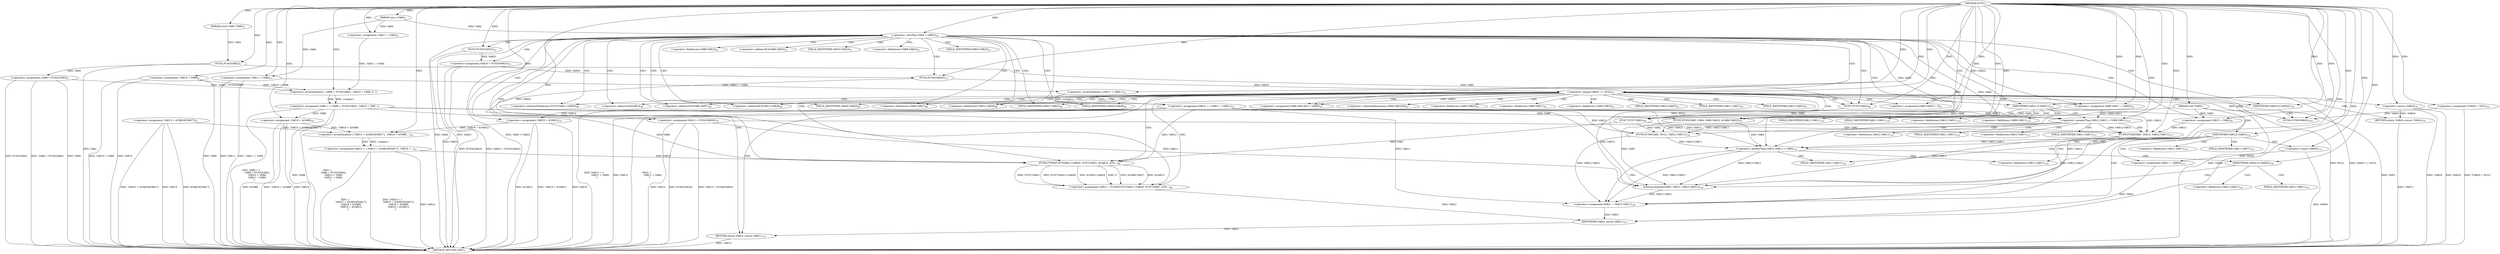 digraph "FUN1" {  
"8" [label = <(METHOD,FUN1)<SUB>1</SUB>> ]
"203" [label = <(METHOD_RETURN,VAR1)<SUB>1</SUB>> ]
"9" [label = <(PARAM,struct VAR2 *VAR2)<SUB>1</SUB>> ]
"10" [label = <(PARAM,void *VAR3)<SUB>1</SUB>> ]
"11" [label = <(PARAM,size_t VAR4)<SUB>1</SUB>> ]
"15" [label = <(&lt;operator&gt;.assignment,VAR8 = {
 		.VAR9 = FUN2(VAR2),
 		.VAR10 = VAR...)<SUB>7</SUB>> ]
"32" [label = <(&lt;operator&gt;.assignment,VAR12 = {
		.VAR11 = VAR4,
	})<SUB>12</SUB>> ]
"41" [label = <(&lt;operator&gt;.assignment,VAR14 = {
		.VAR15 = &amp;VAR16[VAR17],
 		.VAR18 =...)<SUB>16</SUB>> ]
"62" [label = <(&lt;operator&gt;.assignment,*VAR20 = NULL)<SUB>22</SUB>> ]
"119" [label = <(&lt;operator&gt;.assignment,VAR21 = FUN6(FUN7(VAR2)-&gt;VAR26, FUN7(VAR2), &amp;VA...)<SUB>86</SUB>> ]
"190" [label = <(&lt;operator&gt;.assignment,VAR21 = VAR12.VAR11)<SUB>149</SUB>> ]
"201" [label = <(RETURN,return VAR21;,return VAR21;)<SUB>167</SUB>> ]
"67" [label = <(&lt;operator&gt;.lessThan,VAR4 &lt; VAR22)<SUB>29</SUB>> ]
"140" [label = <(IDENTIFIER,VAR21,if (VAR21))<SUB>111</SUB>> ]
"144" [label = <(&lt;operator&gt;.greaterThan,VAR12.VAR11 &gt; VAR8.VAR11)<SUB>114</SUB>> ]
"167" [label = <(IDENTIFIER,VAR3,if (VAR3))<SUB>132</SUB>> ]
"197" [label = <(IDENTIFIER,VAR20,if (VAR20))<SUB>154</SUB>> ]
"202" [label = <(IDENTIFIER,VAR21,return VAR21;)<SUB>167</SUB>> ]
"17" [label = <(&lt;operator&gt;.arrayInitializer,{
 		.VAR9 = FUN2(VAR2),
 		.VAR10 = VAR6,
		.V...)<SUB>7</SUB>> ]
"34" [label = <(&lt;operator&gt;.arrayInitializer,{
		.VAR11 = VAR4,
	})<SUB>12</SUB>> ]
"43" [label = <(&lt;operator&gt;.arrayInitializer,{
		.VAR15 = &amp;VAR16[VAR17],
 		.VAR18 = &amp;VAR8,
...)<SUB>16</SUB>> ]
"71" [label = <(&lt;operator&gt;.assignment,VAR20 = FUN3(VAR23))<SUB>33</SUB>> ]
"75" [label = <(&lt;operator&gt;.assignment,VAR13 = FUN4(VAR20))<SUB>35</SUB>> ]
"87" [label = <(&lt;operator&gt;.assignment,VAR8.VAR10[0] = VAR20)<SUB>41</SUB>> ]
"94" [label = <(&lt;operator&gt;.assignment,VAR8.VAR25 = 0)<SUB>43</SUB>> ]
"99" [label = <(&lt;operator&gt;.assignment,VAR8.VAR11 = VAR22)<SUB>45</SUB>> ]
"121" [label = <(FUN6,FUN6(FUN7(VAR2)-&gt;VAR26, FUN7(VAR2), &amp;VAR14, &amp;VA...)<SUB>86</SUB>> ]
"152" [label = <(FUN8,FUN8(VAR2, NULL, VAR12.VAR11))<SUB>116</SUB>> ]
"169" [label = <(&lt;operator&gt;.assignment,VAR21 = -VAR30)<SUB>133</SUB>> ]
"199" [label = <(FUN9,FUN9(VAR20))<SUB>156</SUB>> ]
"19" [label = <(&lt;operator&gt;.assignment,.VAR9 = FUN2(VAR2))<SUB>8</SUB>> ]
"24" [label = <(&lt;operator&gt;.assignment,.VAR10 = VAR6)<SUB>9</SUB>> ]
"28" [label = <(&lt;operator&gt;.assignment,.VAR11 = VAR4)<SUB>10</SUB>> ]
"36" [label = <(&lt;operator&gt;.assignment,.VAR11 = VAR4)<SUB>13</SUB>> ]
"45" [label = <(&lt;operator&gt;.assignment,.VAR15 = &amp;VAR16[VAR17])<SUB>17</SUB>> ]
"52" [label = <(&lt;operator&gt;.assignment,.VAR18 = &amp;VAR8)<SUB>18</SUB>> ]
"57" [label = <(&lt;operator&gt;.assignment,.VAR19 = &amp;VAR12)<SUB>19</SUB>> ]
"80" [label = <(&lt;operator&gt;.equals,VAR20 == NULL)<SUB>37</SUB>> ]
"106" [label = <(&lt;operator&gt;.assignment,VAR13 = VAR3)<SUB>49</SUB>> ]
"109" [label = <(FUN5,FUN5(VAR3, VAR4, VAR8.VAR10, &amp;VAR8.VAR25))<SUB>51</SUB>> ]
"126" [label = <(FUN7,FUN7(VAR2))<SUB>86</SUB>> ]
"160" [label = <(FUN8,FUN8(VAR2, VAR13, VAR12.VAR11))<SUB>127</SUB>> ]
"174" [label = <(&lt;operator&gt;.greaterThan,VAR12.VAR11 &gt; VAR4)<SUB>135</SUB>> ]
"182" [label = <(IDENTIFIER,VAR20,if (VAR20))<SUB>140</SUB>> ]
"73" [label = <(FUN3,FUN3(VAR23))<SUB>33</SUB>> ]
"77" [label = <(FUN4,FUN4(VAR20))<SUB>35</SUB>> ]
"84" [label = <(RETURN,return -VAR24;,return -VAR24;)<SUB>39</SUB>> ]
"123" [label = <(FUN7,FUN7(VAR2))<SUB>86</SUB>> ]
"171" [label = <(&lt;operator&gt;.minus,-VAR30)<SUB>133</SUB>> ]
"184" [label = <(memcpy,memcpy(VAR3, VAR13, VAR12.VAR11))<SUB>142</SUB>> ]
"21" [label = <(FUN2,FUN2(VAR2))<SUB>8</SUB>> ]
"85" [label = <(&lt;operator&gt;.minus,-VAR24)<SUB>39</SUB>> ]
"192" [label = <(&lt;operator&gt;.fieldAccess,VAR12.VAR11)<SUB>149</SUB>> ]
"122" [label = <(&lt;operator&gt;.indirectFieldAccess,FUN7(VAR2)-&gt;VAR26)<SUB>86</SUB>> ]
"128" [label = <(&lt;operator&gt;.addressOf,&amp;VAR14)<SUB>86</SUB>> ]
"130" [label = <(&lt;operator&gt;.addressOf,&amp;VAR8.VAR27)<SUB>86</SUB>> ]
"134" [label = <(&lt;operator&gt;.addressOf,&amp;VAR12.VAR28)<SUB>86</SUB>> ]
"145" [label = <(&lt;operator&gt;.fieldAccess,VAR12.VAR11)<SUB>114</SUB>> ]
"148" [label = <(&lt;operator&gt;.fieldAccess,VAR8.VAR11)<SUB>114</SUB>> ]
"194" [label = <(FIELD_IDENTIFIER,VAR11,VAR11)<SUB>149</SUB>> ]
"88" [label = <(&lt;operator&gt;.indirectIndexAccess,VAR8.VAR10[0])<SUB>41</SUB>> ]
"95" [label = <(&lt;operator&gt;.fieldAccess,VAR8.VAR25)<SUB>43</SUB>> ]
"100" [label = <(&lt;operator&gt;.fieldAccess,VAR8.VAR11)<SUB>45</SUB>> ]
"125" [label = <(FIELD_IDENTIFIER,VAR26,VAR26)<SUB>86</SUB>> ]
"131" [label = <(&lt;operator&gt;.fieldAccess,VAR8.VAR27)<SUB>86</SUB>> ]
"135" [label = <(&lt;operator&gt;.fieldAccess,VAR12.VAR28)<SUB>86</SUB>> ]
"147" [label = <(FIELD_IDENTIFIER,VAR11,VAR11)<SUB>114</SUB>> ]
"150" [label = <(FIELD_IDENTIFIER,VAR11,VAR11)<SUB>114</SUB>> ]
"155" [label = <(&lt;operator&gt;.fieldAccess,VAR12.VAR11)<SUB>116</SUB>> ]
"89" [label = <(&lt;operator&gt;.fieldAccess,VAR8.VAR10)<SUB>41</SUB>> ]
"97" [label = <(FIELD_IDENTIFIER,VAR25,VAR25)<SUB>43</SUB>> ]
"102" [label = <(FIELD_IDENTIFIER,VAR11,VAR11)<SUB>45</SUB>> ]
"112" [label = <(&lt;operator&gt;.fieldAccess,VAR8.VAR10)<SUB>51</SUB>> ]
"115" [label = <(&lt;operator&gt;.addressOf,&amp;VAR8.VAR25)<SUB>51</SUB>> ]
"133" [label = <(FIELD_IDENTIFIER,VAR27,VAR27)<SUB>86</SUB>> ]
"137" [label = <(FIELD_IDENTIFIER,VAR28,VAR28)<SUB>86</SUB>> ]
"157" [label = <(FIELD_IDENTIFIER,VAR11,VAR11)<SUB>116</SUB>> ]
"163" [label = <(&lt;operator&gt;.fieldAccess,VAR12.VAR11)<SUB>127</SUB>> ]
"175" [label = <(&lt;operator&gt;.fieldAccess,VAR12.VAR11)<SUB>135</SUB>> ]
"91" [label = <(FIELD_IDENTIFIER,VAR10,VAR10)<SUB>41</SUB>> ]
"114" [label = <(FIELD_IDENTIFIER,VAR10,VAR10)<SUB>51</SUB>> ]
"116" [label = <(&lt;operator&gt;.fieldAccess,VAR8.VAR25)<SUB>51</SUB>> ]
"165" [label = <(FIELD_IDENTIFIER,VAR11,VAR11)<SUB>127</SUB>> ]
"177" [label = <(FIELD_IDENTIFIER,VAR11,VAR11)<SUB>135</SUB>> ]
"187" [label = <(&lt;operator&gt;.fieldAccess,VAR12.VAR11)<SUB>142</SUB>> ]
"118" [label = <(FIELD_IDENTIFIER,VAR25,VAR25)<SUB>51</SUB>> ]
"189" [label = <(FIELD_IDENTIFIER,VAR11,VAR11)<SUB>142</SUB>> ]
  "84" -> "203"  [ label = "DDG: &lt;RET&gt;"] 
  "201" -> "203"  [ label = "DDG: &lt;RET&gt;"] 
  "10" -> "203"  [ label = "DDG: VAR3"] 
  "15" -> "203"  [ label = "DDG: VAR8"] 
  "21" -> "203"  [ label = "DDG: VAR2"] 
  "19" -> "203"  [ label = "DDG: FUN2(VAR2)"] 
  "19" -> "203"  [ label = "DDG: .VAR9 = FUN2(VAR2)"] 
  "24" -> "203"  [ label = "DDG: VAR6"] 
  "24" -> "203"  [ label = "DDG: .VAR10 = VAR6"] 
  "15" -> "203"  [ label = "DDG: {
 		.VAR9 = FUN2(VAR2),
 		.VAR10 = VAR6,
		.VAR11 = VAR4,
	}"] 
  "15" -> "203"  [ label = "DDG: VAR8 = {
 		.VAR9 = FUN2(VAR2),
 		.VAR10 = VAR6,
		.VAR11 = VAR4,
	}"] 
  "32" -> "203"  [ label = "DDG: VAR12"] 
  "36" -> "203"  [ label = "DDG: VAR11"] 
  "36" -> "203"  [ label = "DDG: .VAR11 = VAR4"] 
  "32" -> "203"  [ label = "DDG: {
		.VAR11 = VAR4,
	}"] 
  "32" -> "203"  [ label = "DDG: VAR12 = {
		.VAR11 = VAR4,
	}"] 
  "41" -> "203"  [ label = "DDG: VAR14"] 
  "45" -> "203"  [ label = "DDG: &amp;VAR16[VAR17]"] 
  "45" -> "203"  [ label = "DDG: .VAR15 = &amp;VAR16[VAR17]"] 
  "52" -> "203"  [ label = "DDG: &amp;VAR8"] 
  "52" -> "203"  [ label = "DDG: .VAR18 = &amp;VAR8"] 
  "57" -> "203"  [ label = "DDG: &amp;VAR12"] 
  "57" -> "203"  [ label = "DDG: .VAR19 = &amp;VAR12"] 
  "41" -> "203"  [ label = "DDG: {
		.VAR15 = &amp;VAR16[VAR17],
 		.VAR18 = &amp;VAR8,
 		.VAR19 = &amp;VAR12,
 	}"] 
  "41" -> "203"  [ label = "DDG: VAR14 = {
		.VAR15 = &amp;VAR16[VAR17],
 		.VAR18 = &amp;VAR8,
 		.VAR19 = &amp;VAR12,
 	}"] 
  "62" -> "203"  [ label = "DDG: *VAR20 = NULL"] 
  "67" -> "203"  [ label = "DDG: VAR4"] 
  "67" -> "203"  [ label = "DDG: VAR22"] 
  "67" -> "203"  [ label = "DDG: VAR4 &lt; VAR22"] 
  "71" -> "203"  [ label = "DDG: FUN3(VAR23)"] 
  "71" -> "203"  [ label = "DDG: VAR20 = FUN3(VAR23)"] 
  "75" -> "203"  [ label = "DDG: VAR13"] 
  "75" -> "203"  [ label = "DDG: FUN4(VAR20)"] 
  "75" -> "203"  [ label = "DDG: VAR13 = FUN4(VAR20)"] 
  "80" -> "203"  [ label = "DDG: VAR20"] 
  "80" -> "203"  [ label = "DDG: NULL"] 
  "80" -> "203"  [ label = "DDG: VAR20 == NULL"] 
  "85" -> "203"  [ label = "DDG: VAR24"] 
  "85" -> "203"  [ label = "DDG: -VAR24"] 
  "171" -> "203"  [ label = "DDG: VAR30"] 
  "45" -> "203"  [ label = "DDG: VAR15"] 
  "19" -> "203"  [ label = "DDG: VAR9"] 
  "57" -> "203"  [ label = "DDG: VAR19"] 
  "24" -> "203"  [ label = "DDG: VAR10"] 
  "52" -> "203"  [ label = "DDG: VAR18"] 
  "73" -> "203"  [ label = "DDG: VAR23"] 
  "8" -> "9"  [ label = "DDG: "] 
  "8" -> "10"  [ label = "DDG: "] 
  "8" -> "11"  [ label = "DDG: "] 
  "17" -> "15"  [ label = "DDG: &lt;empty&gt;"] 
  "17" -> "15"  [ label = "DDG: "] 
  "34" -> "32"  [ label = "DDG: &lt;empty&gt;"] 
  "34" -> "32"  [ label = "DDG: "] 
  "43" -> "41"  [ label = "DDG: &lt;empty&gt;"] 
  "43" -> "41"  [ label = "DDG: "] 
  "8" -> "62"  [ label = "DDG: "] 
  "121" -> "119"  [ label = "DDG: &amp;VAR8.VAR27"] 
  "121" -> "119"  [ label = "DDG: &amp;VAR14"] 
  "121" -> "119"  [ label = "DDG: FUN7(VAR2)"] 
  "121" -> "119"  [ label = "DDG: FUN7(VAR2)-&gt;VAR26"] 
  "121" -> "119"  [ label = "DDG: &amp;VAR12.VAR28"] 
  "121" -> "119"  [ label = "DDG: 0"] 
  "32" -> "190"  [ label = "DDG: VAR12"] 
  "160" -> "190"  [ label = "DDG: VAR12.VAR11"] 
  "152" -> "190"  [ label = "DDG: VAR12.VAR11"] 
  "174" -> "190"  [ label = "DDG: VAR12.VAR11"] 
  "184" -> "190"  [ label = "DDG: VAR12.VAR11"] 
  "8" -> "190"  [ label = "DDG: "] 
  "202" -> "201"  [ label = "DDG: VAR21"] 
  "8" -> "140"  [ label = "DDG: "] 
  "8" -> "167"  [ label = "DDG: "] 
  "8" -> "197"  [ label = "DDG: "] 
  "190" -> "202"  [ label = "DDG: VAR21"] 
  "169" -> "202"  [ label = "DDG: VAR21"] 
  "119" -> "202"  [ label = "DDG: VAR21"] 
  "8" -> "202"  [ label = "DDG: "] 
  "19" -> "17"  [ label = "DDG: .VAR9 = FUN2(VAR2)"] 
  "8" -> "17"  [ label = "DDG: "] 
  "24" -> "17"  [ label = "DDG: .VAR10 = VAR6"] 
  "28" -> "17"  [ label = "DDG: .VAR11 = VAR4"] 
  "36" -> "34"  [ label = "DDG: .VAR11 = VAR4"] 
  "8" -> "34"  [ label = "DDG: "] 
  "45" -> "43"  [ label = "DDG: .VAR15 = &amp;VAR16[VAR17]"] 
  "8" -> "43"  [ label = "DDG: "] 
  "52" -> "43"  [ label = "DDG: .VAR18 = &amp;VAR8"] 
  "57" -> "43"  [ label = "DDG: .VAR19 = &amp;VAR12"] 
  "8" -> "67"  [ label = "DDG: "] 
  "11" -> "67"  [ label = "DDG: VAR4"] 
  "73" -> "71"  [ label = "DDG: VAR23"] 
  "77" -> "75"  [ label = "DDG: VAR20"] 
  "80" -> "87"  [ label = "DDG: VAR20"] 
  "8" -> "87"  [ label = "DDG: "] 
  "8" -> "94"  [ label = "DDG: "] 
  "67" -> "99"  [ label = "DDG: VAR22"] 
  "8" -> "99"  [ label = "DDG: "] 
  "126" -> "121"  [ label = "DDG: VAR2"] 
  "41" -> "121"  [ label = "DDG: VAR14"] 
  "8" -> "121"  [ label = "DDG: "] 
  "15" -> "121"  [ label = "DDG: VAR8"] 
  "32" -> "121"  [ label = "DDG: VAR12"] 
  "32" -> "144"  [ label = "DDG: VAR12"] 
  "8" -> "144"  [ label = "DDG: "] 
  "15" -> "144"  [ label = "DDG: VAR8"] 
  "99" -> "144"  [ label = "DDG: VAR8.VAR11"] 
  "171" -> "169"  [ label = "DDG: VAR30"] 
  "21" -> "19"  [ label = "DDG: VAR2"] 
  "8" -> "24"  [ label = "DDG: "] 
  "11" -> "28"  [ label = "DDG: VAR4"] 
  "8" -> "28"  [ label = "DDG: "] 
  "8" -> "36"  [ label = "DDG: "] 
  "11" -> "36"  [ label = "DDG: VAR4"] 
  "15" -> "52"  [ label = "DDG: VAR8"] 
  "8" -> "52"  [ label = "DDG: "] 
  "32" -> "57"  [ label = "DDG: VAR12"] 
  "8" -> "57"  [ label = "DDG: "] 
  "10" -> "106"  [ label = "DDG: VAR3"] 
  "8" -> "106"  [ label = "DDG: "] 
  "123" -> "126"  [ label = "DDG: VAR2"] 
  "8" -> "126"  [ label = "DDG: "] 
  "126" -> "152"  [ label = "DDG: VAR2"] 
  "8" -> "152"  [ label = "DDG: "] 
  "80" -> "152"  [ label = "DDG: NULL"] 
  "32" -> "152"  [ label = "DDG: VAR12"] 
  "144" -> "152"  [ label = "DDG: VAR12.VAR11"] 
  "8" -> "182"  [ label = "DDG: "] 
  "62" -> "199"  [ label = "DDG: VAR20"] 
  "8" -> "199"  [ label = "DDG: "] 
  "80" -> "199"  [ label = "DDG: VAR20"] 
  "8" -> "73"  [ label = "DDG: "] 
  "71" -> "77"  [ label = "DDG: VAR20"] 
  "8" -> "77"  [ label = "DDG: "] 
  "77" -> "80"  [ label = "DDG: VAR20"] 
  "8" -> "80"  [ label = "DDG: "] 
  "85" -> "84"  [ label = "DDG: -VAR24"] 
  "8" -> "109"  [ label = "DDG: "] 
  "10" -> "109"  [ label = "DDG: VAR3"] 
  "67" -> "109"  [ label = "DDG: VAR4"] 
  "15" -> "109"  [ label = "DDG: VAR8"] 
  "21" -> "123"  [ label = "DDG: VAR2"] 
  "8" -> "123"  [ label = "DDG: "] 
  "126" -> "160"  [ label = "DDG: VAR2"] 
  "8" -> "160"  [ label = "DDG: "] 
  "106" -> "160"  [ label = "DDG: VAR13"] 
  "75" -> "160"  [ label = "DDG: VAR13"] 
  "32" -> "160"  [ label = "DDG: VAR12"] 
  "144" -> "160"  [ label = "DDG: VAR12.VAR11"] 
  "8" -> "171"  [ label = "DDG: "] 
  "32" -> "174"  [ label = "DDG: VAR12"] 
  "160" -> "174"  [ label = "DDG: VAR12.VAR11"] 
  "152" -> "174"  [ label = "DDG: VAR12.VAR11"] 
  "8" -> "174"  [ label = "DDG: "] 
  "67" -> "174"  [ label = "DDG: VAR4"] 
  "109" -> "174"  [ label = "DDG: VAR4"] 
  "9" -> "21"  [ label = "DDG: VAR2"] 
  "8" -> "21"  [ label = "DDG: "] 
  "10" -> "184"  [ label = "DDG: VAR3"] 
  "109" -> "184"  [ label = "DDG: VAR3"] 
  "8" -> "184"  [ label = "DDG: "] 
  "106" -> "184"  [ label = "DDG: VAR13"] 
  "75" -> "184"  [ label = "DDG: VAR13"] 
  "160" -> "184"  [ label = "DDG: VAR13"] 
  "32" -> "184"  [ label = "DDG: VAR12"] 
  "174" -> "184"  [ label = "DDG: VAR12.VAR11"] 
  "8" -> "85"  [ label = "DDG: "] 
  "67" -> "115"  [ label = "CDG: "] 
  "67" -> "73"  [ label = "CDG: "] 
  "67" -> "77"  [ label = "CDG: "] 
  "67" -> "75"  [ label = "CDG: "] 
  "67" -> "128"  [ label = "CDG: "] 
  "67" -> "114"  [ label = "CDG: "] 
  "67" -> "131"  [ label = "CDG: "] 
  "67" -> "197"  [ label = "CDG: "] 
  "67" -> "119"  [ label = "CDG: "] 
  "67" -> "121"  [ label = "CDG: "] 
  "67" -> "112"  [ label = "CDG: "] 
  "67" -> "134"  [ label = "CDG: "] 
  "67" -> "137"  [ label = "CDG: "] 
  "67" -> "80"  [ label = "CDG: "] 
  "67" -> "130"  [ label = "CDG: "] 
  "67" -> "118"  [ label = "CDG: "] 
  "67" -> "201"  [ label = "CDG: "] 
  "67" -> "116"  [ label = "CDG: "] 
  "67" -> "122"  [ label = "CDG: "] 
  "67" -> "123"  [ label = "CDG: "] 
  "67" -> "106"  [ label = "CDG: "] 
  "67" -> "140"  [ label = "CDG: "] 
  "67" -> "126"  [ label = "CDG: "] 
  "67" -> "71"  [ label = "CDG: "] 
  "67" -> "135"  [ label = "CDG: "] 
  "67" -> "125"  [ label = "CDG: "] 
  "67" -> "109"  [ label = "CDG: "] 
  "67" -> "133"  [ label = "CDG: "] 
  "140" -> "167"  [ label = "CDG: "] 
  "140" -> "145"  [ label = "CDG: "] 
  "140" -> "150"  [ label = "CDG: "] 
  "140" -> "144"  [ label = "CDG: "] 
  "140" -> "148"  [ label = "CDG: "] 
  "140" -> "147"  [ label = "CDG: "] 
  "144" -> "163"  [ label = "CDG: "] 
  "144" -> "152"  [ label = "CDG: "] 
  "144" -> "155"  [ label = "CDG: "] 
  "144" -> "160"  [ label = "CDG: "] 
  "144" -> "157"  [ label = "CDG: "] 
  "144" -> "165"  [ label = "CDG: "] 
  "167" -> "192"  [ label = "CDG: "] 
  "167" -> "169"  [ label = "CDG: "] 
  "167" -> "190"  [ label = "CDG: "] 
  "167" -> "174"  [ label = "CDG: "] 
  "167" -> "194"  [ label = "CDG: "] 
  "167" -> "171"  [ label = "CDG: "] 
  "167" -> "177"  [ label = "CDG: "] 
  "167" -> "175"  [ label = "CDG: "] 
  "197" -> "199"  [ label = "CDG: "] 
  "80" -> "94"  [ label = "CDG: "] 
  "80" -> "128"  [ label = "CDG: "] 
  "80" -> "84"  [ label = "CDG: "] 
  "80" -> "102"  [ label = "CDG: "] 
  "80" -> "131"  [ label = "CDG: "] 
  "80" -> "85"  [ label = "CDG: "] 
  "80" -> "197"  [ label = "CDG: "] 
  "80" -> "119"  [ label = "CDG: "] 
  "80" -> "121"  [ label = "CDG: "] 
  "80" -> "95"  [ label = "CDG: "] 
  "80" -> "87"  [ label = "CDG: "] 
  "80" -> "97"  [ label = "CDG: "] 
  "80" -> "91"  [ label = "CDG: "] 
  "80" -> "134"  [ label = "CDG: "] 
  "80" -> "137"  [ label = "CDG: "] 
  "80" -> "130"  [ label = "CDG: "] 
  "80" -> "100"  [ label = "CDG: "] 
  "80" -> "88"  [ label = "CDG: "] 
  "80" -> "201"  [ label = "CDG: "] 
  "80" -> "89"  [ label = "CDG: "] 
  "80" -> "122"  [ label = "CDG: "] 
  "80" -> "99"  [ label = "CDG: "] 
  "80" -> "123"  [ label = "CDG: "] 
  "80" -> "140"  [ label = "CDG: "] 
  "80" -> "126"  [ label = "CDG: "] 
  "80" -> "135"  [ label = "CDG: "] 
  "80" -> "125"  [ label = "CDG: "] 
  "80" -> "133"  [ label = "CDG: "] 
  "174" -> "192"  [ label = "CDG: "] 
  "174" -> "190"  [ label = "CDG: "] 
  "174" -> "194"  [ label = "CDG: "] 
  "174" -> "182"  [ label = "CDG: "] 
  "182" -> "189"  [ label = "CDG: "] 
  "182" -> "187"  [ label = "CDG: "] 
  "182" -> "184"  [ label = "CDG: "] 
}
